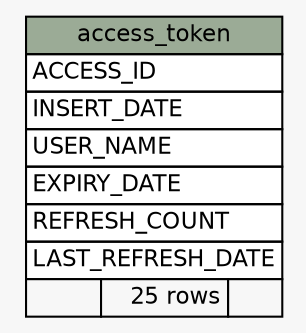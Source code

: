 // dot 2.38.0 on Windows 7 6.1
digraph "access_token" {
  graph [
    rankdir="RL"
    bgcolor="#f7f7f7"
  ];
  node [
    fontname="Helvetica"
    fontsize="11"
    shape="plaintext"
  ];
  edge [
    arrowsize="0.8"
  ];
  "access_token" [
    label=<
    <TABLE BORDER="0" CELLBORDER="1" CELLSPACING="0" BGCOLOR="#ffffff">
      <TR><TD PORT="access_token.heading" COLSPAN="3" BGCOLOR="#9bab96" ALIGN="CENTER">access_token</TD></TR>
      <TR><TD PORT="ACCESS_ID" COLSPAN="3" ALIGN="LEFT">ACCESS_ID</TD></TR>
      <TR><TD PORT="INSERT_DATE" COLSPAN="3" ALIGN="LEFT">INSERT_DATE</TD></TR>
      <TR><TD PORT="USER_NAME" COLSPAN="3" ALIGN="LEFT">USER_NAME</TD></TR>
      <TR><TD PORT="EXPIRY_DATE" COLSPAN="3" ALIGN="LEFT">EXPIRY_DATE</TD></TR>
      <TR><TD PORT="REFRESH_COUNT" COLSPAN="3" ALIGN="LEFT">REFRESH_COUNT</TD></TR>
      <TR><TD PORT="LAST_REFRESH_DATE" COLSPAN="3" ALIGN="LEFT">LAST_REFRESH_DATE</TD></TR>
      <TR><TD ALIGN="LEFT" BGCOLOR="#f7f7f7">  </TD><TD ALIGN="RIGHT" BGCOLOR="#f7f7f7">25 rows</TD><TD ALIGN="RIGHT" BGCOLOR="#f7f7f7">  </TD></TR>
    </TABLE>>
    URL="tables/access_token.html#"
    tooltip="access_token"
  ];
}
